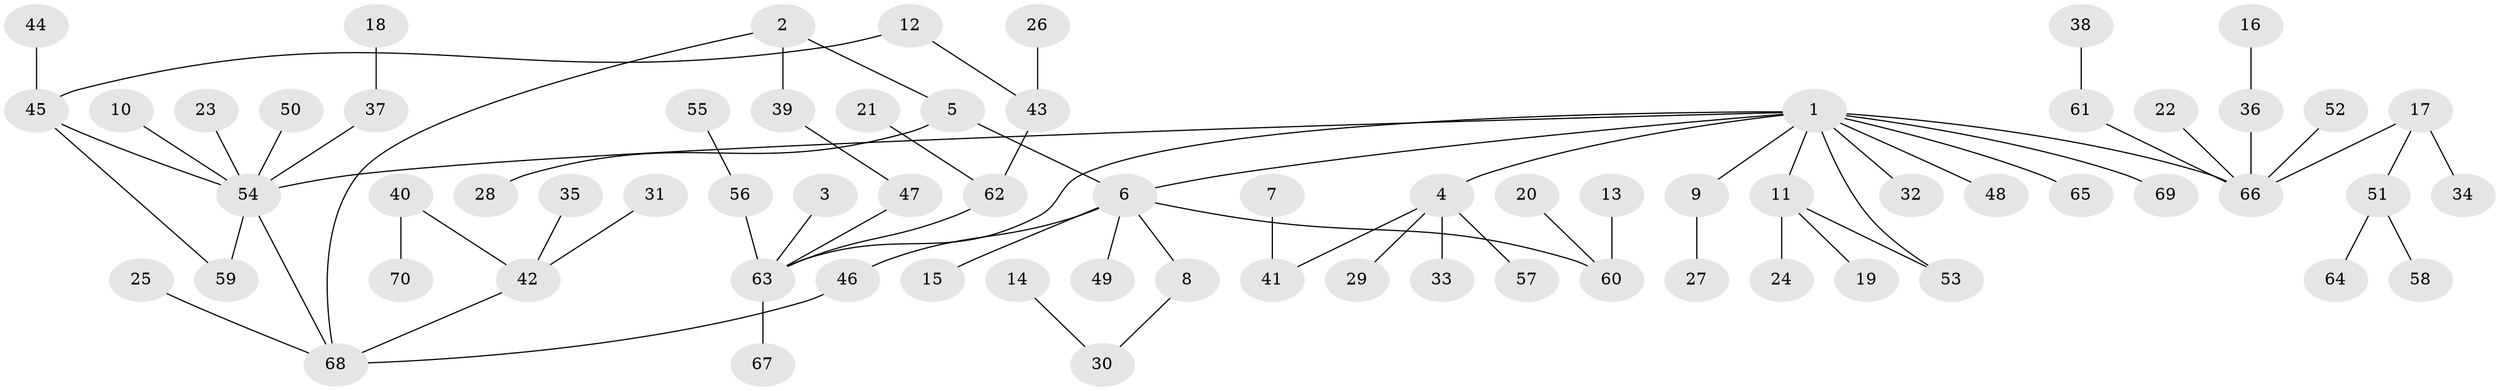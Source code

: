 // original degree distribution, {7: 0.014388489208633094, 5: 0.04316546762589928, 2: 0.2733812949640288, 4: 0.06474820143884892, 6: 0.014388489208633094, 3: 0.1366906474820144, 1: 0.45323741007194246}
// Generated by graph-tools (version 1.1) at 2025/25/03/09/25 03:25:25]
// undirected, 70 vertices, 75 edges
graph export_dot {
graph [start="1"]
  node [color=gray90,style=filled];
  1;
  2;
  3;
  4;
  5;
  6;
  7;
  8;
  9;
  10;
  11;
  12;
  13;
  14;
  15;
  16;
  17;
  18;
  19;
  20;
  21;
  22;
  23;
  24;
  25;
  26;
  27;
  28;
  29;
  30;
  31;
  32;
  33;
  34;
  35;
  36;
  37;
  38;
  39;
  40;
  41;
  42;
  43;
  44;
  45;
  46;
  47;
  48;
  49;
  50;
  51;
  52;
  53;
  54;
  55;
  56;
  57;
  58;
  59;
  60;
  61;
  62;
  63;
  64;
  65;
  66;
  67;
  68;
  69;
  70;
  1 -- 4 [weight=1.0];
  1 -- 6 [weight=1.0];
  1 -- 9 [weight=1.0];
  1 -- 11 [weight=1.0];
  1 -- 32 [weight=1.0];
  1 -- 48 [weight=1.0];
  1 -- 53 [weight=1.0];
  1 -- 54 [weight=1.0];
  1 -- 63 [weight=1.0];
  1 -- 65 [weight=1.0];
  1 -- 66 [weight=1.0];
  1 -- 69 [weight=1.0];
  2 -- 5 [weight=1.0];
  2 -- 39 [weight=1.0];
  2 -- 68 [weight=1.0];
  3 -- 63 [weight=1.0];
  4 -- 29 [weight=1.0];
  4 -- 33 [weight=1.0];
  4 -- 41 [weight=1.0];
  4 -- 57 [weight=1.0];
  5 -- 6 [weight=1.0];
  5 -- 28 [weight=1.0];
  6 -- 8 [weight=1.0];
  6 -- 15 [weight=1.0];
  6 -- 46 [weight=1.0];
  6 -- 49 [weight=1.0];
  6 -- 60 [weight=1.0];
  7 -- 41 [weight=1.0];
  8 -- 30 [weight=1.0];
  9 -- 27 [weight=1.0];
  10 -- 54 [weight=1.0];
  11 -- 19 [weight=1.0];
  11 -- 24 [weight=1.0];
  11 -- 53 [weight=1.0];
  12 -- 43 [weight=1.0];
  12 -- 45 [weight=1.0];
  13 -- 60 [weight=1.0];
  14 -- 30 [weight=1.0];
  16 -- 36 [weight=1.0];
  17 -- 34 [weight=1.0];
  17 -- 51 [weight=1.0];
  17 -- 66 [weight=1.0];
  18 -- 37 [weight=1.0];
  20 -- 60 [weight=1.0];
  21 -- 62 [weight=1.0];
  22 -- 66 [weight=1.0];
  23 -- 54 [weight=1.0];
  25 -- 68 [weight=1.0];
  26 -- 43 [weight=1.0];
  31 -- 42 [weight=1.0];
  35 -- 42 [weight=1.0];
  36 -- 66 [weight=1.0];
  37 -- 54 [weight=1.0];
  38 -- 61 [weight=1.0];
  39 -- 47 [weight=1.0];
  40 -- 42 [weight=1.0];
  40 -- 70 [weight=1.0];
  42 -- 68 [weight=1.0];
  43 -- 62 [weight=1.0];
  44 -- 45 [weight=1.0];
  45 -- 54 [weight=1.0];
  45 -- 59 [weight=1.0];
  46 -- 68 [weight=1.0];
  47 -- 63 [weight=1.0];
  50 -- 54 [weight=1.0];
  51 -- 58 [weight=1.0];
  51 -- 64 [weight=1.0];
  52 -- 66 [weight=1.0];
  54 -- 59 [weight=1.0];
  54 -- 68 [weight=1.0];
  55 -- 56 [weight=1.0];
  56 -- 63 [weight=1.0];
  61 -- 66 [weight=1.0];
  62 -- 63 [weight=1.0];
  63 -- 67 [weight=1.0];
}
